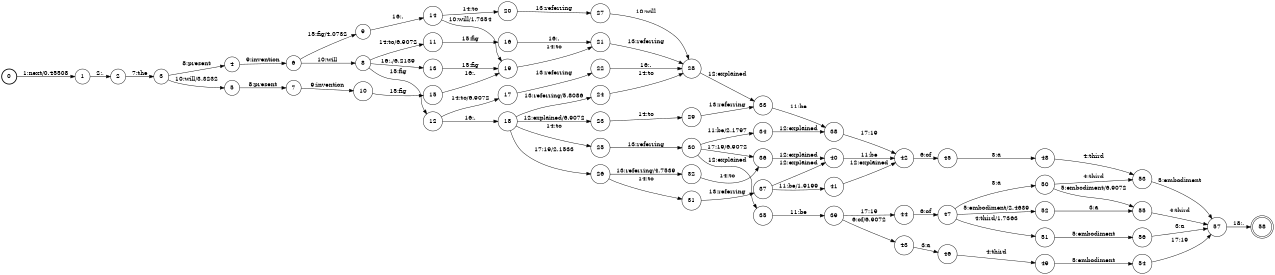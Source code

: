 digraph FST {
rankdir = LR;
size = "8.5,11";
label = "";
center = 1;
orientation = Portrait;
ranksep = "0.4";
nodesep = "0.25";
0 [label = "0", shape = circle, style = bold, fontsize = 14]
	0 -> 1 [label = "1:next/0.45508", fontsize = 14];
1 [label = "1", shape = circle, style = solid, fontsize = 14]
	1 -> 2 [label = "2:,", fontsize = 14];
2 [label = "2", shape = circle, style = solid, fontsize = 14]
	2 -> 3 [label = "7:the", fontsize = 14];
3 [label = "3", shape = circle, style = solid, fontsize = 14]
	3 -> 4 [label = "8:present", fontsize = 14];
	3 -> 5 [label = "10:will/3.3232", fontsize = 14];
4 [label = "4", shape = circle, style = solid, fontsize = 14]
	4 -> 6 [label = "9:invention", fontsize = 14];
5 [label = "5", shape = circle, style = solid, fontsize = 14]
	5 -> 7 [label = "8:present", fontsize = 14];
6 [label = "6", shape = circle, style = solid, fontsize = 14]
	6 -> 8 [label = "10:will", fontsize = 14];
	6 -> 9 [label = "15:fig/4.0732", fontsize = 14];
7 [label = "7", shape = circle, style = solid, fontsize = 14]
	7 -> 10 [label = "9:invention", fontsize = 14];
8 [label = "8", shape = circle, style = solid, fontsize = 14]
	8 -> 11 [label = "14:to/6.9072", fontsize = 14];
	8 -> 12 [label = "15:fig", fontsize = 14];
	8 -> 13 [label = "16:./6.2139", fontsize = 14];
9 [label = "9", shape = circle, style = solid, fontsize = 14]
	9 -> 14 [label = "16:.", fontsize = 14];
10 [label = "10", shape = circle, style = solid, fontsize = 14]
	10 -> 15 [label = "15:fig", fontsize = 14];
11 [label = "11", shape = circle, style = solid, fontsize = 14]
	11 -> 16 [label = "15:fig", fontsize = 14];
12 [label = "12", shape = circle, style = solid, fontsize = 14]
	12 -> 17 [label = "14:to/6.9072", fontsize = 14];
	12 -> 18 [label = "16:.", fontsize = 14];
13 [label = "13", shape = circle, style = solid, fontsize = 14]
	13 -> 19 [label = "15:fig", fontsize = 14];
14 [label = "14", shape = circle, style = solid, fontsize = 14]
	14 -> 19 [label = "10:will/1.7354", fontsize = 14];
	14 -> 20 [label = "14:to", fontsize = 14];
15 [label = "15", shape = circle, style = solid, fontsize = 14]
	15 -> 19 [label = "16:.", fontsize = 14];
16 [label = "16", shape = circle, style = solid, fontsize = 14]
	16 -> 21 [label = "16:.", fontsize = 14];
17 [label = "17", shape = circle, style = solid, fontsize = 14]
	17 -> 22 [label = "13:referring", fontsize = 14];
18 [label = "18", shape = circle, style = solid, fontsize = 14]
	18 -> 23 [label = "12:explained/6.9072", fontsize = 14];
	18 -> 24 [label = "13:referring/5.8086", fontsize = 14];
	18 -> 25 [label = "14:to", fontsize = 14];
	18 -> 26 [label = "17:19/2.1533", fontsize = 14];
19 [label = "19", shape = circle, style = solid, fontsize = 14]
	19 -> 21 [label = "14:to", fontsize = 14];
20 [label = "20", shape = circle, style = solid, fontsize = 14]
	20 -> 27 [label = "13:referring", fontsize = 14];
21 [label = "21", shape = circle, style = solid, fontsize = 14]
	21 -> 28 [label = "13:referring", fontsize = 14];
22 [label = "22", shape = circle, style = solid, fontsize = 14]
	22 -> 28 [label = "16:.", fontsize = 14];
23 [label = "23", shape = circle, style = solid, fontsize = 14]
	23 -> 29 [label = "14:to", fontsize = 14];
24 [label = "24", shape = circle, style = solid, fontsize = 14]
	24 -> 28 [label = "14:to", fontsize = 14];
25 [label = "25", shape = circle, style = solid, fontsize = 14]
	25 -> 30 [label = "13:referring", fontsize = 14];
26 [label = "26", shape = circle, style = solid, fontsize = 14]
	26 -> 32 [label = "13:referring/4.7539", fontsize = 14];
	26 -> 31 [label = "14:to", fontsize = 14];
27 [label = "27", shape = circle, style = solid, fontsize = 14]
	27 -> 28 [label = "10:will", fontsize = 14];
28 [label = "28", shape = circle, style = solid, fontsize = 14]
	28 -> 33 [label = "12:explained", fontsize = 14];
29 [label = "29", shape = circle, style = solid, fontsize = 14]
	29 -> 33 [label = "13:referring", fontsize = 14];
30 [label = "30", shape = circle, style = solid, fontsize = 14]
	30 -> 34 [label = "11:be/2.1797", fontsize = 14];
	30 -> 35 [label = "12:explained", fontsize = 14];
	30 -> 36 [label = "17:19/6.9072", fontsize = 14];
31 [label = "31", shape = circle, style = solid, fontsize = 14]
	31 -> 37 [label = "13:referring", fontsize = 14];
32 [label = "32", shape = circle, style = solid, fontsize = 14]
	32 -> 36 [label = "14:to", fontsize = 14];
33 [label = "33", shape = circle, style = solid, fontsize = 14]
	33 -> 38 [label = "11:be", fontsize = 14];
34 [label = "34", shape = circle, style = solid, fontsize = 14]
	34 -> 38 [label = "12:explained", fontsize = 14];
35 [label = "35", shape = circle, style = solid, fontsize = 14]
	35 -> 39 [label = "11:be", fontsize = 14];
36 [label = "36", shape = circle, style = solid, fontsize = 14]
	36 -> 40 [label = "12:explained", fontsize = 14];
37 [label = "37", shape = circle, style = solid, fontsize = 14]
	37 -> 41 [label = "11:be/1.9199", fontsize = 14];
	37 -> 40 [label = "12:explained", fontsize = 14];
38 [label = "38", shape = circle, style = solid, fontsize = 14]
	38 -> 42 [label = "17:19", fontsize = 14];
39 [label = "39", shape = circle, style = solid, fontsize = 14]
	39 -> 43 [label = "6:of/6.9072", fontsize = 14];
	39 -> 44 [label = "17:19", fontsize = 14];
40 [label = "40", shape = circle, style = solid, fontsize = 14]
	40 -> 42 [label = "11:be", fontsize = 14];
41 [label = "41", shape = circle, style = solid, fontsize = 14]
	41 -> 42 [label = "12:explained", fontsize = 14];
42 [label = "42", shape = circle, style = solid, fontsize = 14]
	42 -> 45 [label = "6:of", fontsize = 14];
43 [label = "43", shape = circle, style = solid, fontsize = 14]
	43 -> 46 [label = "3:a", fontsize = 14];
44 [label = "44", shape = circle, style = solid, fontsize = 14]
	44 -> 47 [label = "6:of", fontsize = 14];
45 [label = "45", shape = circle, style = solid, fontsize = 14]
	45 -> 48 [label = "3:a", fontsize = 14];
46 [label = "46", shape = circle, style = solid, fontsize = 14]
	46 -> 49 [label = "4:third", fontsize = 14];
47 [label = "47", shape = circle, style = solid, fontsize = 14]
	47 -> 50 [label = "3:a", fontsize = 14];
	47 -> 51 [label = "4:third/1.7363", fontsize = 14];
	47 -> 52 [label = "5:embodiment/2.4639", fontsize = 14];
48 [label = "48", shape = circle, style = solid, fontsize = 14]
	48 -> 53 [label = "4:third", fontsize = 14];
49 [label = "49", shape = circle, style = solid, fontsize = 14]
	49 -> 54 [label = "5:embodiment", fontsize = 14];
50 [label = "50", shape = circle, style = solid, fontsize = 14]
	50 -> 53 [label = "4:third", fontsize = 14];
	50 -> 55 [label = "5:embodiment/6.9072", fontsize = 14];
51 [label = "51", shape = circle, style = solid, fontsize = 14]
	51 -> 56 [label = "5:embodiment", fontsize = 14];
52 [label = "52", shape = circle, style = solid, fontsize = 14]
	52 -> 55 [label = "3:a", fontsize = 14];
53 [label = "53", shape = circle, style = solid, fontsize = 14]
	53 -> 57 [label = "5:embodiment", fontsize = 14];
54 [label = "54", shape = circle, style = solid, fontsize = 14]
	54 -> 57 [label = "17:19", fontsize = 14];
55 [label = "55", shape = circle, style = solid, fontsize = 14]
	55 -> 57 [label = "4:third", fontsize = 14];
56 [label = "56", shape = circle, style = solid, fontsize = 14]
	56 -> 57 [label = "3:a", fontsize = 14];
57 [label = "57", shape = circle, style = solid, fontsize = 14]
	57 -> 58 [label = "18:.", fontsize = 14];
58 [label = "58", shape = doublecircle, style = solid, fontsize = 14]
}
